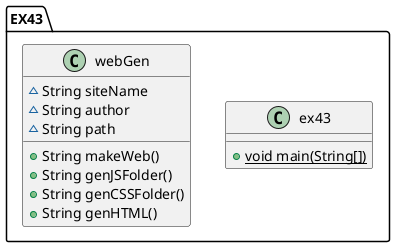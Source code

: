@startuml
class EX43.ex43 {
+ {static} void main(String[])
}
class EX43.webGen {
~ String siteName
~ String author
~ String path
+ String makeWeb()
+ String genJSFolder()
+ String genCSSFolder()
+ String genHTML()
}
@enduml